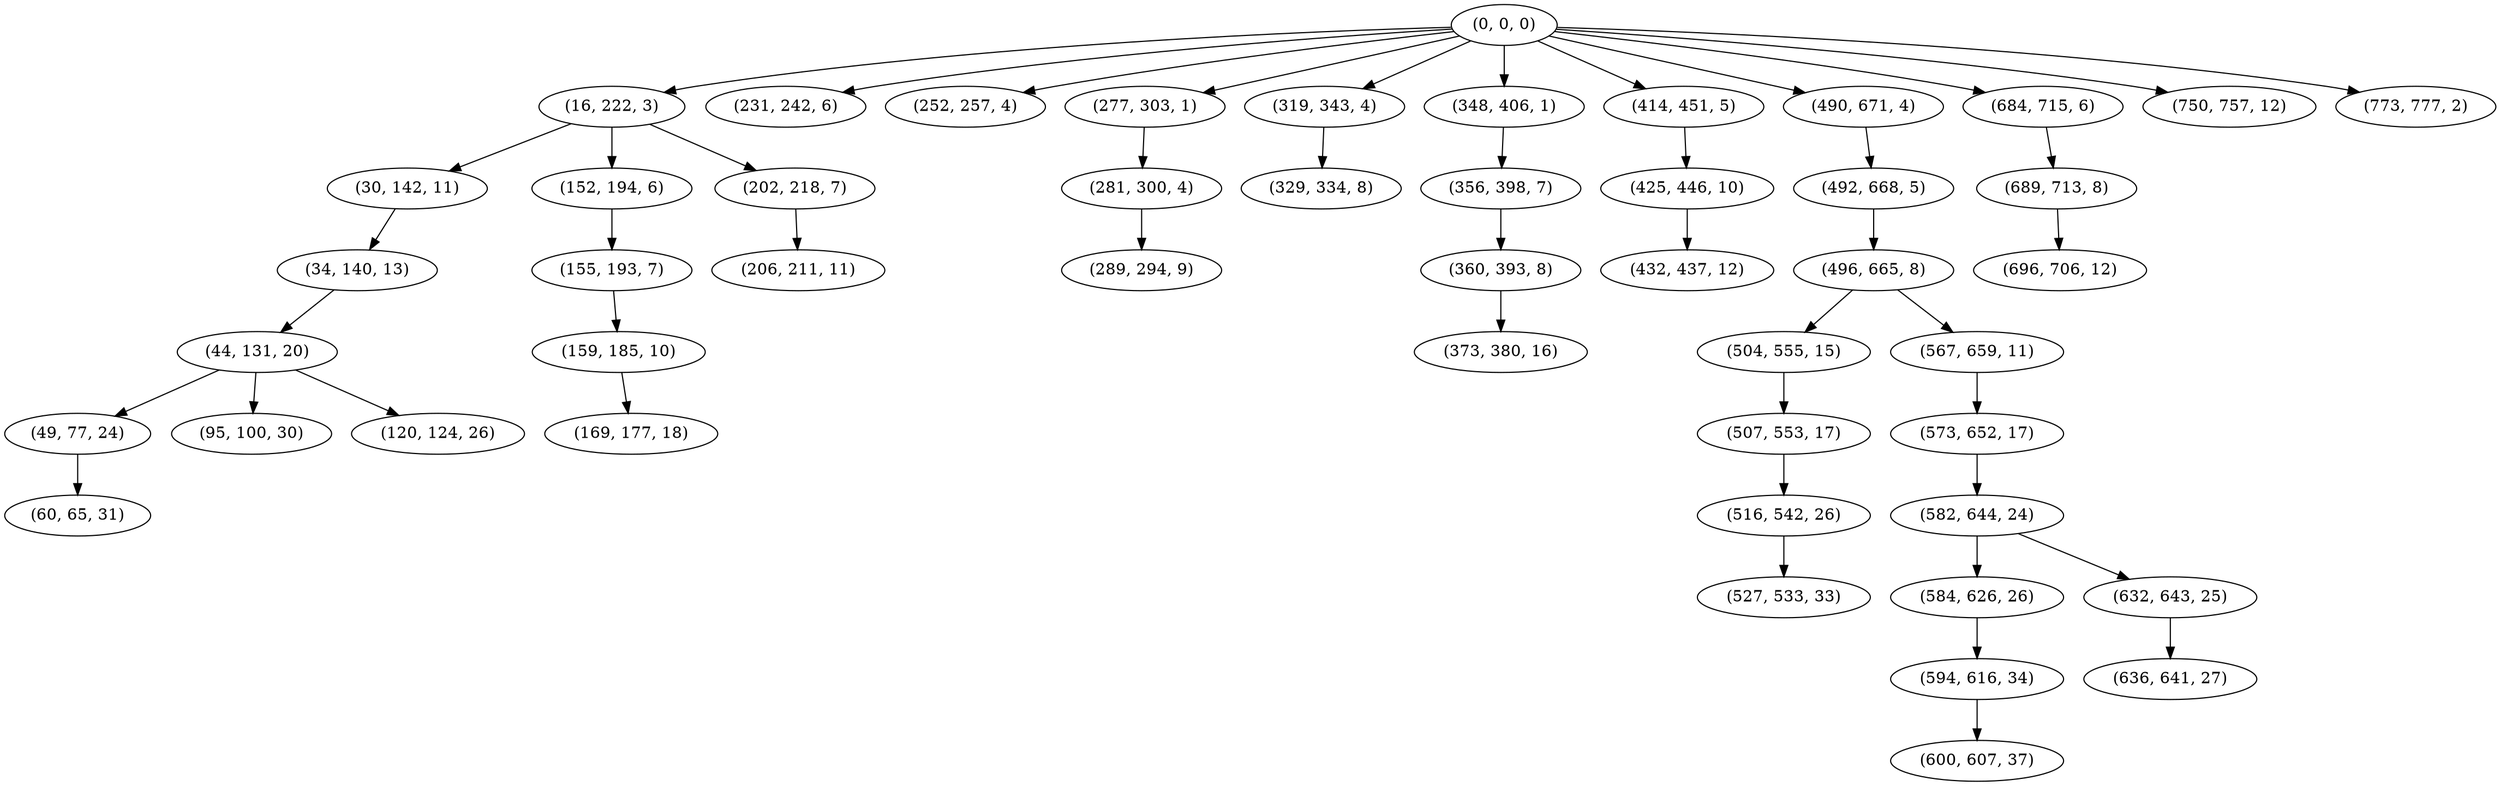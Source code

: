 digraph tree {
    "(0, 0, 0)";
    "(16, 222, 3)";
    "(30, 142, 11)";
    "(34, 140, 13)";
    "(44, 131, 20)";
    "(49, 77, 24)";
    "(60, 65, 31)";
    "(95, 100, 30)";
    "(120, 124, 26)";
    "(152, 194, 6)";
    "(155, 193, 7)";
    "(159, 185, 10)";
    "(169, 177, 18)";
    "(202, 218, 7)";
    "(206, 211, 11)";
    "(231, 242, 6)";
    "(252, 257, 4)";
    "(277, 303, 1)";
    "(281, 300, 4)";
    "(289, 294, 9)";
    "(319, 343, 4)";
    "(329, 334, 8)";
    "(348, 406, 1)";
    "(356, 398, 7)";
    "(360, 393, 8)";
    "(373, 380, 16)";
    "(414, 451, 5)";
    "(425, 446, 10)";
    "(432, 437, 12)";
    "(490, 671, 4)";
    "(492, 668, 5)";
    "(496, 665, 8)";
    "(504, 555, 15)";
    "(507, 553, 17)";
    "(516, 542, 26)";
    "(527, 533, 33)";
    "(567, 659, 11)";
    "(573, 652, 17)";
    "(582, 644, 24)";
    "(584, 626, 26)";
    "(594, 616, 34)";
    "(600, 607, 37)";
    "(632, 643, 25)";
    "(636, 641, 27)";
    "(684, 715, 6)";
    "(689, 713, 8)";
    "(696, 706, 12)";
    "(750, 757, 12)";
    "(773, 777, 2)";
    "(0, 0, 0)" -> "(16, 222, 3)";
    "(0, 0, 0)" -> "(231, 242, 6)";
    "(0, 0, 0)" -> "(252, 257, 4)";
    "(0, 0, 0)" -> "(277, 303, 1)";
    "(0, 0, 0)" -> "(319, 343, 4)";
    "(0, 0, 0)" -> "(348, 406, 1)";
    "(0, 0, 0)" -> "(414, 451, 5)";
    "(0, 0, 0)" -> "(490, 671, 4)";
    "(0, 0, 0)" -> "(684, 715, 6)";
    "(0, 0, 0)" -> "(750, 757, 12)";
    "(0, 0, 0)" -> "(773, 777, 2)";
    "(16, 222, 3)" -> "(30, 142, 11)";
    "(16, 222, 3)" -> "(152, 194, 6)";
    "(16, 222, 3)" -> "(202, 218, 7)";
    "(30, 142, 11)" -> "(34, 140, 13)";
    "(34, 140, 13)" -> "(44, 131, 20)";
    "(44, 131, 20)" -> "(49, 77, 24)";
    "(44, 131, 20)" -> "(95, 100, 30)";
    "(44, 131, 20)" -> "(120, 124, 26)";
    "(49, 77, 24)" -> "(60, 65, 31)";
    "(152, 194, 6)" -> "(155, 193, 7)";
    "(155, 193, 7)" -> "(159, 185, 10)";
    "(159, 185, 10)" -> "(169, 177, 18)";
    "(202, 218, 7)" -> "(206, 211, 11)";
    "(277, 303, 1)" -> "(281, 300, 4)";
    "(281, 300, 4)" -> "(289, 294, 9)";
    "(319, 343, 4)" -> "(329, 334, 8)";
    "(348, 406, 1)" -> "(356, 398, 7)";
    "(356, 398, 7)" -> "(360, 393, 8)";
    "(360, 393, 8)" -> "(373, 380, 16)";
    "(414, 451, 5)" -> "(425, 446, 10)";
    "(425, 446, 10)" -> "(432, 437, 12)";
    "(490, 671, 4)" -> "(492, 668, 5)";
    "(492, 668, 5)" -> "(496, 665, 8)";
    "(496, 665, 8)" -> "(504, 555, 15)";
    "(496, 665, 8)" -> "(567, 659, 11)";
    "(504, 555, 15)" -> "(507, 553, 17)";
    "(507, 553, 17)" -> "(516, 542, 26)";
    "(516, 542, 26)" -> "(527, 533, 33)";
    "(567, 659, 11)" -> "(573, 652, 17)";
    "(573, 652, 17)" -> "(582, 644, 24)";
    "(582, 644, 24)" -> "(584, 626, 26)";
    "(582, 644, 24)" -> "(632, 643, 25)";
    "(584, 626, 26)" -> "(594, 616, 34)";
    "(594, 616, 34)" -> "(600, 607, 37)";
    "(632, 643, 25)" -> "(636, 641, 27)";
    "(684, 715, 6)" -> "(689, 713, 8)";
    "(689, 713, 8)" -> "(696, 706, 12)";
}

